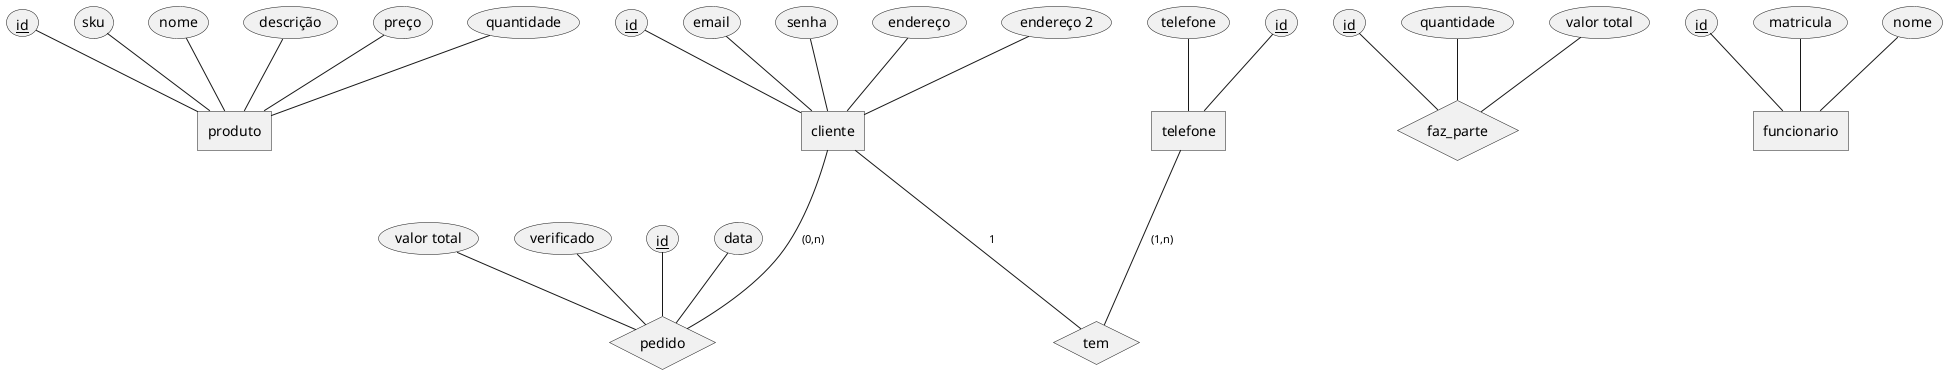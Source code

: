 @startuml pedidos de eletrônicos

@startchen

entity produto{
id <<key>>
sku
nome
descrição
preço
quantidade
}

entity cliente{
id <<key>>
email
senha
endereço
endereço 2

}

entity telefone{
id <<key>>
telefone
}

relationship faz_parte{
id <<key>>
quantidade
valor total
}

relationship pedido{
id <<key>>
data
valor total
verificado
}

entity funcionario{
id <<key>>
matricula
nome
}

relationship tem{
}

cliente -1- tem
telefone -(1,n)- tem

cliente -(0,n)- pedido


@endchen


@enduml 